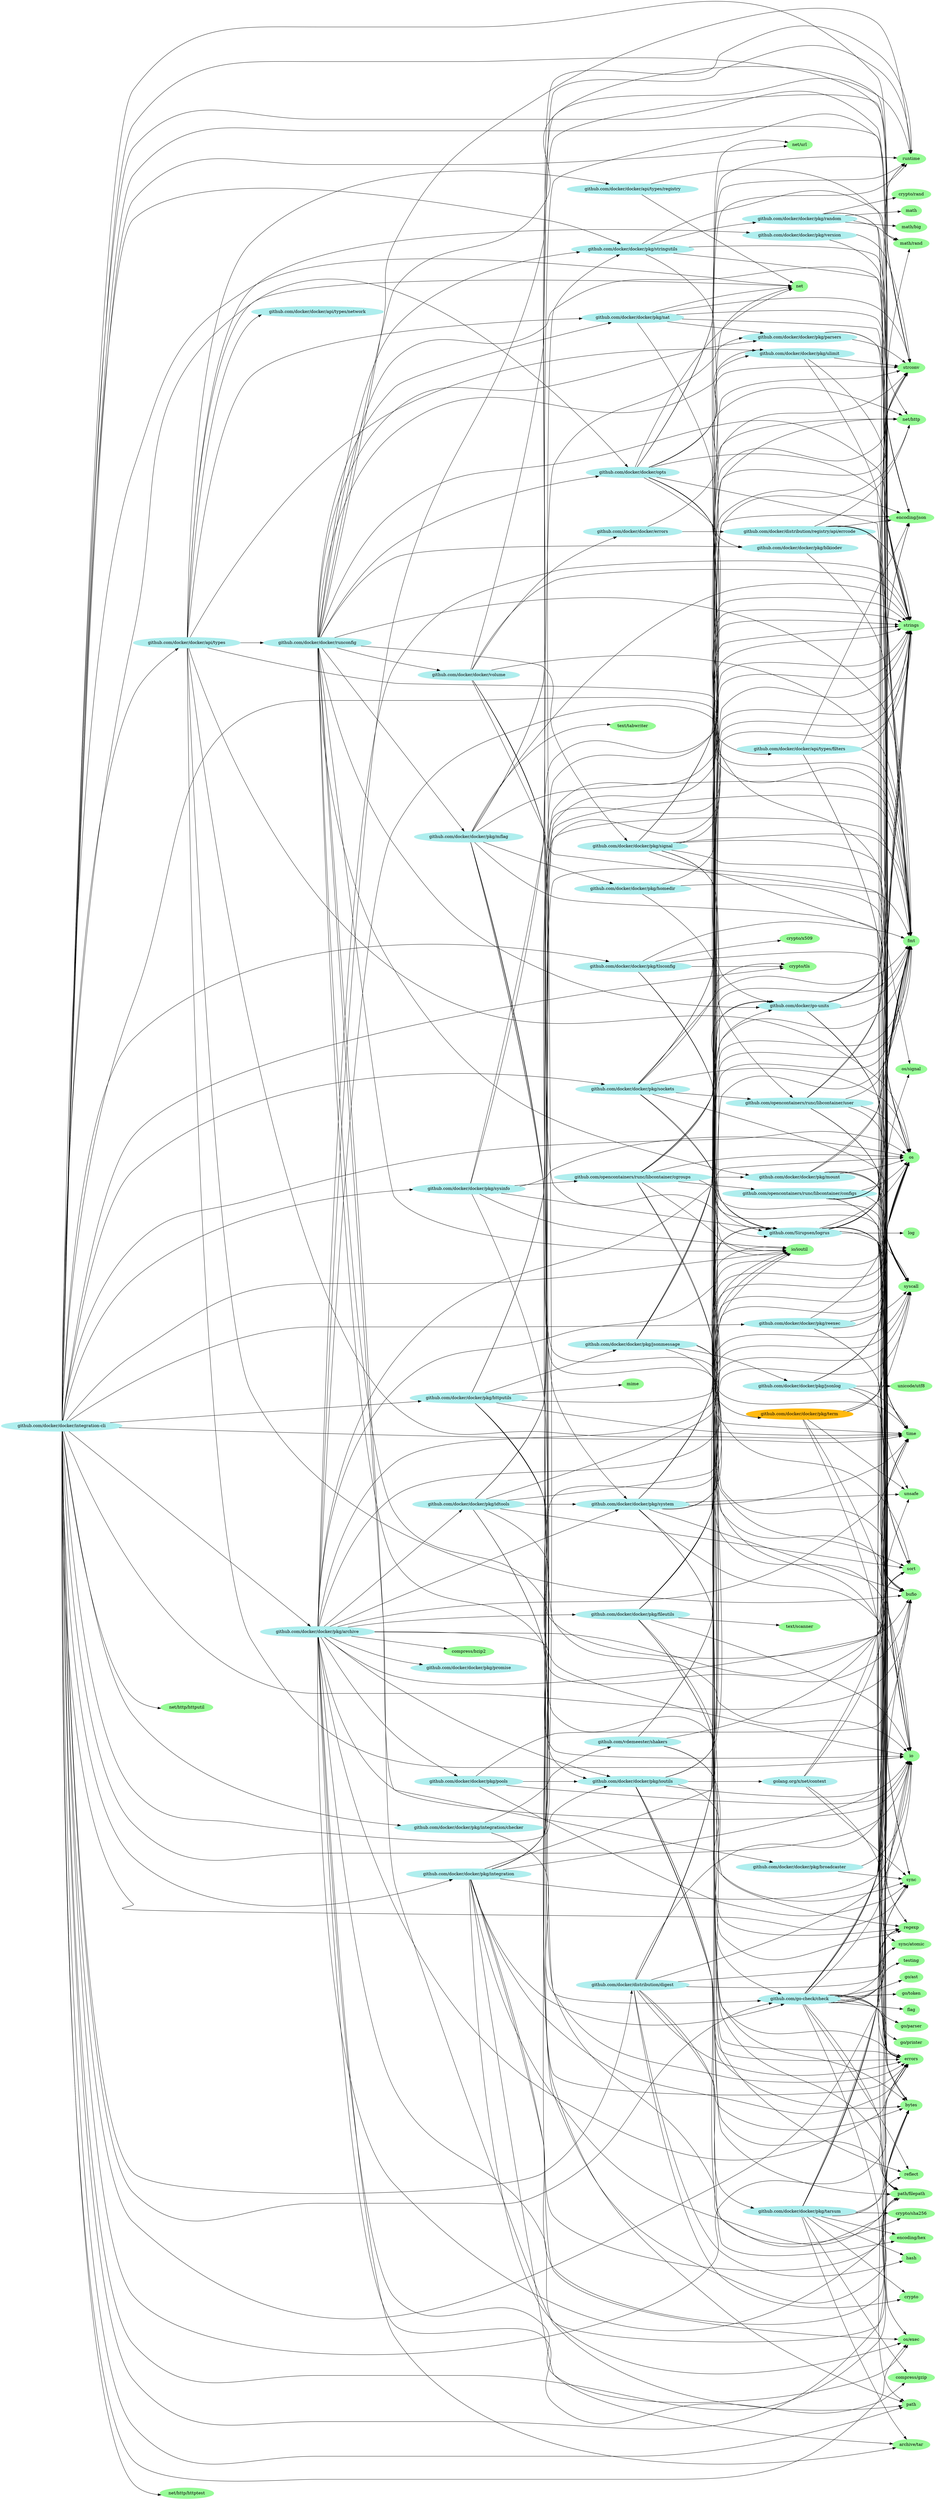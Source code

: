 digraph godep {
rankdir="LR"
0 [label="reflect" style="filled" color="palegreen"];
1 [label="github.com/docker/docker/api/types/network" style="filled" color="paleturquoise"];
2 [label="github.com/docker/docker/pkg/version" style="filled" color="paleturquoise"];
2 -> 3;
2 -> 4;
5 [label="log" style="filled" color="palegreen"];
6 [label="path/filepath" style="filled" color="palegreen"];
7 [label="github.com/docker/docker/pkg/idtools" style="filled" color="paleturquoise"];
7 -> 8;
7 -> 9;
7 -> 10;
7 -> 11;
7 -> 12;
7 -> 6;
7 -> 13;
7 -> 3;
7 -> 4;
7 -> 14;
15 [label="go/ast" style="filled" color="palegreen"];
16 [label="go/token" style="filled" color="palegreen"];
17 [label="io" style="filled" color="palegreen"];
18 [label="time" style="filled" color="palegreen"];
19 [label="github.com/docker/docker/pkg/jsonmessage" style="filled" color="paleturquoise"];
19 -> 20;
19 -> 9;
19 -> 21;
19 -> 22;
19 -> 23;
19 -> 17;
19 -> 4;
19 -> 18;
24 [label="github.com/go-check/check" style="filled" color="paleturquoise"];
24 -> 8;
24 -> 25;
24 -> 26;
24 -> 27;
24 -> 9;
24 -> 15;
24 -> 28;
24 -> 29;
24 -> 16;
24 -> 17;
24 -> 30;
24 -> 11;
24 -> 31;
24 -> 6;
24 -> 0;
24 -> 32;
24 -> 33;
24 -> 3;
24 -> 4;
24 -> 34;
24 -> 35;
24 -> 36;
24 -> 18;
37 [label="crypto" style="filled" color="palegreen"];
38 [label="compress/gzip" style="filled" color="palegreen"];
39 [label="github.com/docker/docker/api/types/registry" style="filled" color="paleturquoise"];
39 -> 20;
39 -> 40;
41 [label="github.com/docker/docker/pkg/ioutils" style="filled" color="paleturquoise"];
41 -> 25;
41 -> 42;
41 -> 43;
41 -> 26;
41 -> 9;
41 -> 44;
41 -> 17;
41 -> 45;
41 -> 46;
41 -> 11;
41 -> 34;
14 [label="syscall" style="filled" color="palegreen"];
33 [label="runtime" style="filled" color="palegreen"];
30 [label="math/rand" style="filled" color="palegreen"];
47 [label="github.com/docker/docker/pkg/pools" style="filled" color="paleturquoise"];
47 -> 8;
47 -> 41;
47 -> 17;
47 -> 34;
13 [label="sort" style="filled" color="palegreen"];
48 [label="github.com/docker/docker/api/types" style="filled" color="paleturquoise"];
48 -> 8;
48 -> 49;
48 -> 1;
48 -> 39;
48 -> 50;
48 -> 51;
48 -> 2;
48 -> 52;
48 -> 17;
48 -> 40;
48 -> 11;
48 -> 18;
53 [label="github.com/docker/docker/pkg/broadcaster" style="filled" color="paleturquoise"];
53 -> 17;
53 -> 34;
8 [label="bufio" style="filled" color="palegreen"];
54 [label="github.com/docker/docker/pkg/signal" style="filled" color="paleturquoise"];
54 -> 9;
54 -> 55;
54 -> 11;
54 -> 56;
54 -> 33;
54 -> 3;
54 -> 4;
54 -> 35;
54 -> 14;
56 [label="os/signal" style="filled" color="palegreen"];
57 [label="github.com/docker/docker/pkg/random" style="filled" color="paleturquoise"];
57 -> 58;
57 -> 17;
57 -> 59;
57 -> 60;
57 -> 30;
57 -> 34;
57 -> 18;
61 [label="net/http/httputil" style="filled" color="palegreen"];
20 [label="encoding/json" style="filled" color="palegreen"];
62 [label="github.com/docker/docker/pkg/tarsum" style="filled" color="paleturquoise"];
62 -> 63;
62 -> 25;
62 -> 38;
62 -> 37;
62 -> 42;
62 -> 43;
62 -> 26;
62 -> 9;
62 -> 64;
62 -> 17;
62 -> 13;
62 -> 3;
62 -> 4;
4 [label="strings" style="filled" color="palegreen"];
58 [label="crypto/rand" style="filled" color="palegreen"];
65 [label="github.com/opencontainers/runc/libcontainer/configs" style="filled" color="paleturquoise"];
65 -> 25;
65 -> 20;
65 -> 9;
65 -> 11;
65 -> 12;
65 -> 14;
66 [label="github.com/docker/docker/pkg/tlsconfig" style="filled" color="paleturquoise"];
66 -> 67;
66 -> 68;
66 -> 9;
66 -> 55;
66 -> 45;
66 -> 11;
64 [label="hash" style="filled" color="palegreen"];
50 [label="github.com/docker/docker/pkg/nat" style="filled" color="paleturquoise"];
50 -> 9;
50 -> 69;
50 -> 40;
50 -> 13;
50 -> 3;
50 -> 4;
11 [label="os" style="filled" color="palegreen"];
70 [label="github.com/docker/docker/pkg/mflag" style="filled" color="paleturquoise"];
70 -> 26;
70 -> 9;
70 -> 71;
70 -> 17;
70 -> 11;
70 -> 33;
70 -> 13;
70 -> 3;
70 -> 4;
70 -> 72;
70 -> 18;
31 [label="path" style="filled" color="palegreen"];
12 [label="os/exec" style="filled" color="palegreen"];
73 [label="github.com/docker/docker/pkg/integration" style="filled" color="paleturquoise"];
73 -> 63;
73 -> 25;
73 -> 20;
73 -> 26;
73 -> 9;
73 -> 74;
73 -> 24;
73 -> 17;
73 -> 11;
73 -> 12;
73 -> 6;
73 -> 0;
73 -> 4;
73 -> 14;
73 -> 18;
72 [label="text/tabwriter" style="filled" color="palegreen"];
26 [label="errors" style="filled" color="palegreen"];
42 [label="crypto/sha256" style="filled" color="palegreen"];
32 [label="regexp" style="filled" color="palegreen"];
40 [label="net" style="filled" color="palegreen"];
23 [label="github.com/docker/go-units" style="filled" color="paleturquoise"];
23 -> 9;
23 -> 32;
23 -> 3;
23 -> 4;
23 -> 18;
75 [label="net/url" style="filled" color="palegreen"];
76 [label="github.com/opencontainers/runc/libcontainer/user" style="filled" color="paleturquoise"];
76 -> 8;
76 -> 26;
76 -> 9;
76 -> 17;
76 -> 11;
76 -> 3;
76 -> 4;
76 -> 14;
74 [label="github.com/docker/docker/pkg/stringutils" style="filled" color="paleturquoise"];
74 -> 25;
74 -> 20;
74 -> 57;
74 -> 30;
74 -> 4;
77 [label="github.com/docker/docker/pkg/archive" style="filled" color="paleturquoise"];
77 -> 63;
77 -> 8;
77 -> 25;
77 -> 78;
77 -> 38;
77 -> 26;
77 -> 9;
77 -> 55;
77 -> 79;
77 -> 7;
77 -> 41;
77 -> 47;
77 -> 80;
77 -> 10;
77 -> 17;
77 -> 45;
77 -> 11;
77 -> 12;
77 -> 6;
77 -> 33;
77 -> 13;
77 -> 4;
77 -> 14;
77 -> 18;
77 -> 81;
79 [label="github.com/docker/docker/pkg/fileutils" style="filled" color="paleturquoise"];
79 -> 26;
79 -> 9;
79 -> 55;
79 -> 17;
79 -> 45;
79 -> 11;
79 -> 6;
79 -> 32;
79 -> 4;
79 -> 82;
80 [label="github.com/docker/docker/pkg/promise" style="filled" color="paleturquoise"];
83 [label="github.com/docker/docker/pkg/sockets" style="filled" color="paleturquoise"];
83 -> 67;
83 -> 9;
83 -> 55;
83 -> 76;
83 -> 40;
83 -> 46;
83 -> 11;
83 -> 3;
83 -> 14;
83 -> 18;
36 [label="testing" style="filled" color="palegreen"];
25 [label="bytes" style="filled" color="palegreen"];
67 [label="crypto/tls" style="filled" color="palegreen"];
69 [label="github.com/docker/docker/pkg/parsers" style="filled" color="paleturquoise"];
69 -> 9;
69 -> 3;
69 -> 4;
52 [label="github.com/docker/docker/runconfig" style="filled" color="paleturquoise"];
52 -> 20;
52 -> 9;
52 -> 84;
52 -> 85;
52 -> 53;
52 -> 41;
52 -> 70;
52 -> 86;
52 -> 50;
52 -> 69;
52 -> 54;
52 -> 74;
52 -> 51;
52 -> 87;
52 -> 23;
52 -> 17;
52 -> 45;
52 -> 31;
52 -> 33;
52 -> 3;
52 -> 4;
46 [label="net/http" style="filled" color="palegreen"];
81 [label="unsafe" style="filled" color="palegreen"];
88 [label="github.com/docker/distribution/registry/api/errcode" style="filled" color="paleturquoise"];
88 -> 20;
88 -> 9;
88 -> 46;
88 -> 13;
88 -> 4;
88 -> 34;
89 [label="github.com/docker/docker/pkg/reexec" style="filled" color="paleturquoise"];
89 -> 9;
89 -> 11;
89 -> 12;
89 -> 6;
89 -> 14;
49 [label="github.com/docker/docker/api/types/filters" style="filled" color="paleturquoise"];
49 -> 20;
49 -> 26;
49 -> 9;
49 -> 32;
49 -> 4;
84 [label="github.com/docker/docker/opts" style="filled" color="paleturquoise"];
84 -> 8;
84 -> 9;
84 -> 85;
84 -> 51;
84 -> 23;
84 -> 40;
84 -> 75;
84 -> 11;
84 -> 32;
84 -> 33;
84 -> 3;
84 -> 4;
44 [label="golang.org/x/net/context" style="filled" color="paleturquoise"];
44 -> 26;
44 -> 9;
44 -> 34;
44 -> 18;
59 [label="math" style="filled" color="palegreen"];
22 [label="github.com/docker/docker/pkg/term" style="filled" color="darkgoldenrod1"];
22 -> 26;
22 -> 17;
22 -> 11;
22 -> 56;
22 -> 14;
22 -> 81;
35 [label="sync/atomic" style="filled" color="palegreen"];
10 [label="github.com/docker/docker/pkg/system" style="filled" color="paleturquoise"];
10 -> 8;
10 -> 26;
10 -> 23;
10 -> 17;
10 -> 11;
10 -> 6;
10 -> 3;
10 -> 4;
10 -> 14;
10 -> 18;
10 -> 81;
21 [label="github.com/docker/docker/pkg/jsonlog" style="filled" color="paleturquoise"];
21 -> 25;
21 -> 20;
21 -> 26;
21 -> 9;
21 -> 18;
21 -> 90;
91 [label="mime" style="filled" color="palegreen"];
78 [label="compress/bzip2" style="filled" color="palegreen"];
92 [label="github.com/docker/docker/integration-cli" style="filled" color="paleturquoise"];
92 -> 8;
92 -> 25;
92 -> 67;
92 -> 20;
92 -> 26;
92 -> 9;
92 -> 93;
92 -> 48;
92 -> 84;
92 -> 77;
92 -> 94;
92 -> 73;
92 -> 95;
92 -> 41;
92 -> 89;
92 -> 83;
92 -> 74;
92 -> 96;
92 -> 66;
92 -> 24;
92 -> 17;
92 -> 45;
92 -> 40;
92 -> 46;
92 -> 97;
92 -> 61;
92 -> 75;
92 -> 11;
92 -> 12;
92 -> 31;
92 -> 6;
92 -> 32;
92 -> 3;
92 -> 4;
92 -> 34;
92 -> 18;
63 [label="archive/tar" style="filled" color="palegreen"];
43 [label="encoding/hex" style="filled" color="palegreen"];
3 [label="strconv" style="filled" color="palegreen"];
85 [label="github.com/docker/docker/pkg/blkiodev" style="filled" color="paleturquoise"];
85 -> 9;
55 [label="github.com/Sirupsen/logrus" style="filled" color="paleturquoise"];
55 -> 8;
55 -> 25;
55 -> 20;
55 -> 9;
55 -> 17;
55 -> 5;
55 -> 11;
55 -> 33;
55 -> 13;
55 -> 4;
55 -> 34;
55 -> 14;
55 -> 18;
55 -> 81;
87 [label="github.com/docker/docker/volume" style="filled" color="paleturquoise"];
87 -> 9;
87 -> 55;
87 -> 98;
87 -> 10;
87 -> 11;
87 -> 6;
87 -> 33;
87 -> 4;
28 [label="go/parser" style="filled" color="palegreen"];
99 [label="github.com/vdemeester/shakers" style="filled" color="paleturquoise"];
99 -> 9;
99 -> 24;
99 -> 0;
99 -> 4;
99 -> 18;
100 [label="github.com/opencontainers/runc/libcontainer/cgroups" style="filled" color="paleturquoise"];
100 -> 8;
100 -> 9;
100 -> 86;
100 -> 23;
100 -> 65;
100 -> 45;
100 -> 11;
100 -> 6;
100 -> 3;
100 -> 4;
100 -> 18;
97 [label="net/http/httptest" style="filled" color="palegreen"];
68 [label="crypto/x509" style="filled" color="palegreen"];
9 [label="fmt" style="filled" color="palegreen"];
93 [label="github.com/docker/distribution/digest" style="filled" color="paleturquoise"];
93 -> 25;
93 -> 37;
93 -> 26;
93 -> 9;
93 -> 62;
93 -> 64;
93 -> 17;
93 -> 45;
93 -> 32;
93 -> 13;
93 -> 4;
93 -> 34;
34 [label="sync" style="filled" color="palegreen"];
71 [label="github.com/docker/docker/pkg/homedir" style="filled" color="paleturquoise"];
71 -> 76;
71 -> 11;
71 -> 33;
27 [label="flag" style="filled" color="palegreen"];
95 [label="github.com/docker/docker/pkg/integration/checker" style="filled" color="paleturquoise"];
95 -> 24;
95 -> 99;
96 [label="github.com/docker/docker/pkg/sysinfo" style="filled" color="paleturquoise"];
96 -> 55;
96 -> 69;
96 -> 100;
96 -> 45;
96 -> 11;
96 -> 31;
96 -> 4;
90 [label="unicode/utf8" style="filled" color="palegreen"];
45 [label="io/ioutil" style="filled" color="palegreen"];
51 [label="github.com/docker/docker/pkg/ulimit" style="filled" color="paleturquoise"];
51 -> 9;
51 -> 3;
51 -> 4;
86 [label="github.com/docker/docker/pkg/mount" style="filled" color="paleturquoise"];
86 -> 8;
86 -> 9;
86 -> 17;
86 -> 11;
86 -> 4;
86 -> 14;
86 -> 18;
60 [label="math/big" style="filled" color="palegreen"];
98 [label="github.com/docker/docker/errors" style="filled" color="paleturquoise"];
98 -> 88;
98 -> 46;
82 [label="text/scanner" style="filled" color="palegreen"];
94 [label="github.com/docker/docker/pkg/httputils" style="filled" color="paleturquoise"];
94 -> 26;
94 -> 9;
94 -> 55;
94 -> 19;
94 -> 17;
94 -> 91;
94 -> 46;
94 -> 32;
94 -> 4;
94 -> 18;
29 [label="go/printer" style="filled" color="palegreen"];
}
